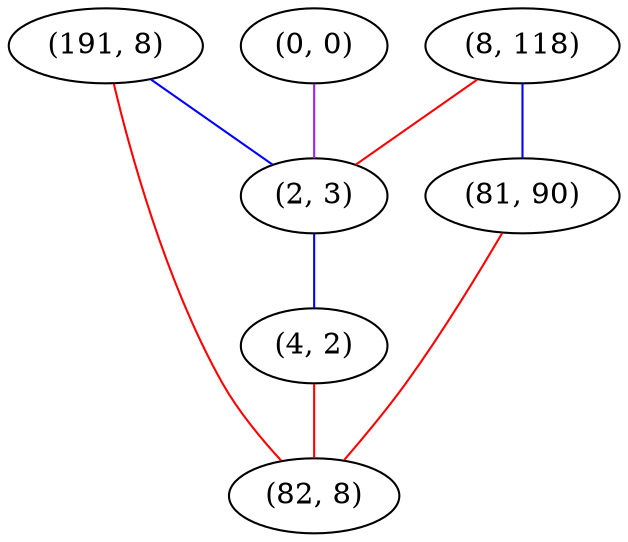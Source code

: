 graph "" {
"(0, 0)";
"(191, 8)";
"(8, 118)";
"(2, 3)";
"(4, 2)";
"(81, 90)";
"(82, 8)";
"(0, 0)" -- "(2, 3)"  [color=purple, key=0, weight=4];
"(191, 8)" -- "(82, 8)"  [color=red, key=0, weight=1];
"(191, 8)" -- "(2, 3)"  [color=blue, key=0, weight=3];
"(8, 118)" -- "(81, 90)"  [color=blue, key=0, weight=3];
"(8, 118)" -- "(2, 3)"  [color=red, key=0, weight=1];
"(2, 3)" -- "(4, 2)"  [color=blue, key=0, weight=3];
"(4, 2)" -- "(82, 8)"  [color=red, key=0, weight=1];
"(81, 90)" -- "(82, 8)"  [color=red, key=0, weight=1];
}
